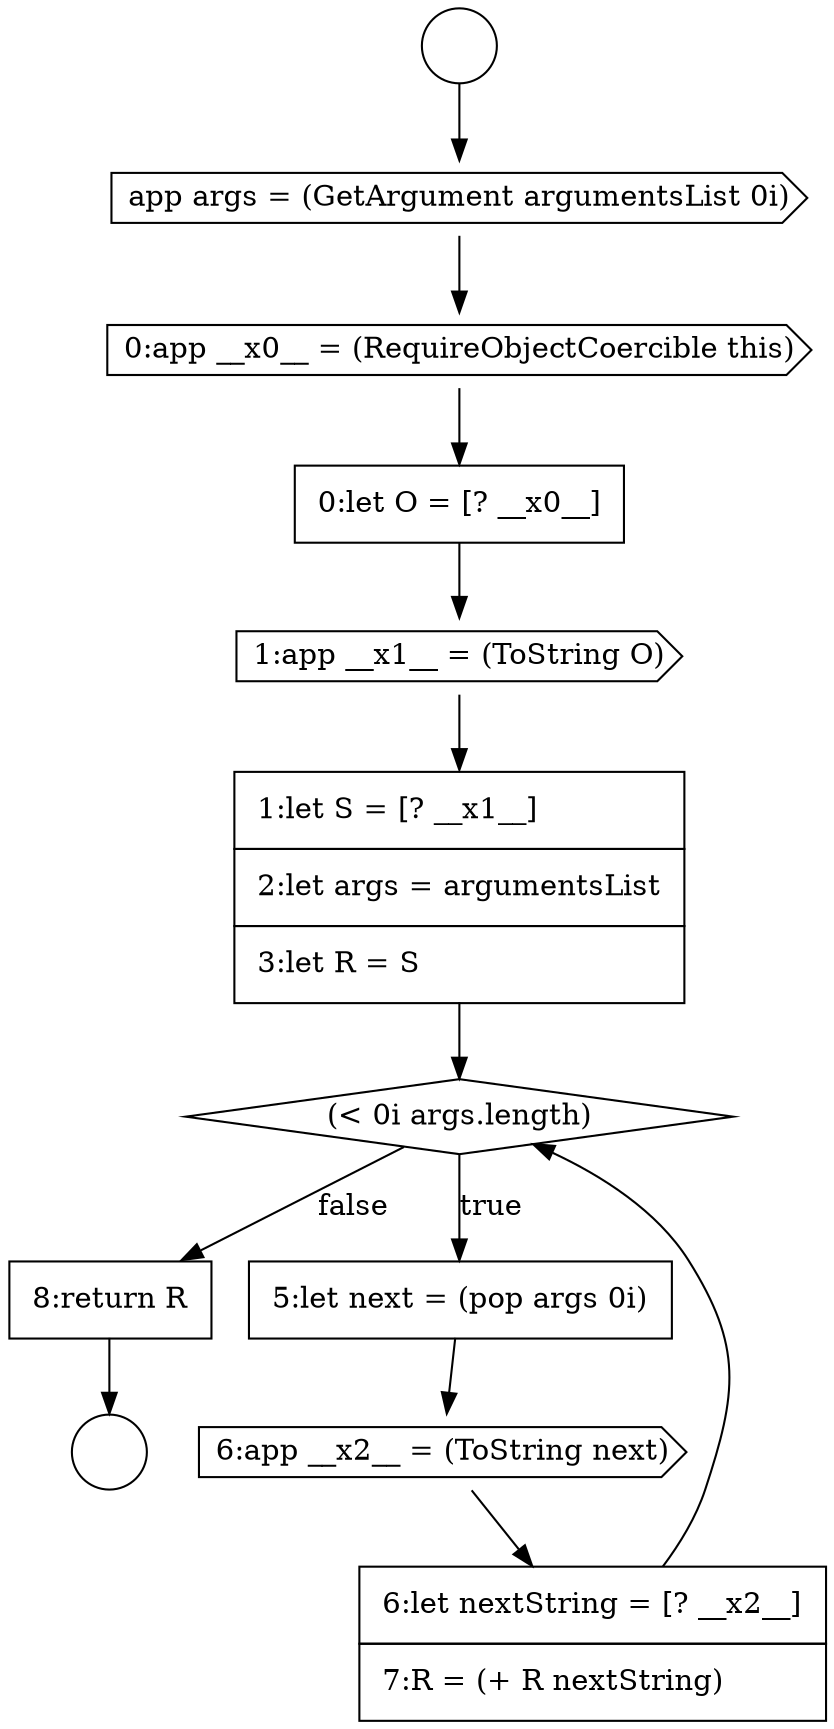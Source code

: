 digraph {
  node13740 [shape=diamond, label=<<font color="black">(&lt; 0i args.length)</font>> color="black" fillcolor="white" style=filled]
  node13736 [shape=cds, label=<<font color="black">0:app __x0__ = (RequireObjectCoercible this)</font>> color="black" fillcolor="white" style=filled]
  node13744 [shape=none, margin=0, label=<<font color="black">
    <table border="0" cellborder="1" cellspacing="0" cellpadding="10">
      <tr><td align="left">8:return R</td></tr>
    </table>
  </font>> color="black" fillcolor="white" style=filled]
  node13735 [shape=cds, label=<<font color="black">app args = (GetArgument argumentsList 0i)</font>> color="black" fillcolor="white" style=filled]
  node13741 [shape=none, margin=0, label=<<font color="black">
    <table border="0" cellborder="1" cellspacing="0" cellpadding="10">
      <tr><td align="left">5:let next = (pop args 0i)</td></tr>
    </table>
  </font>> color="black" fillcolor="white" style=filled]
  node13734 [shape=circle label=" " color="black" fillcolor="white" style=filled]
  node13737 [shape=none, margin=0, label=<<font color="black">
    <table border="0" cellborder="1" cellspacing="0" cellpadding="10">
      <tr><td align="left">0:let O = [? __x0__]</td></tr>
    </table>
  </font>> color="black" fillcolor="white" style=filled]
  node13742 [shape=cds, label=<<font color="black">6:app __x2__ = (ToString next)</font>> color="black" fillcolor="white" style=filled]
  node13739 [shape=none, margin=0, label=<<font color="black">
    <table border="0" cellborder="1" cellspacing="0" cellpadding="10">
      <tr><td align="left">1:let S = [? __x1__]</td></tr>
      <tr><td align="left">2:let args = argumentsList</td></tr>
      <tr><td align="left">3:let R = S</td></tr>
    </table>
  </font>> color="black" fillcolor="white" style=filled]
  node13733 [shape=circle label=" " color="black" fillcolor="white" style=filled]
  node13738 [shape=cds, label=<<font color="black">1:app __x1__ = (ToString O)</font>> color="black" fillcolor="white" style=filled]
  node13743 [shape=none, margin=0, label=<<font color="black">
    <table border="0" cellborder="1" cellspacing="0" cellpadding="10">
      <tr><td align="left">6:let nextString = [? __x2__]</td></tr>
      <tr><td align="left">7:R = (+ R nextString)</td></tr>
    </table>
  </font>> color="black" fillcolor="white" style=filled]
  node13742 -> node13743 [ color="black"]
  node13737 -> node13738 [ color="black"]
  node13741 -> node13742 [ color="black"]
  node13740 -> node13741 [label=<<font color="black">true</font>> color="black"]
  node13740 -> node13744 [label=<<font color="black">false</font>> color="black"]
  node13743 -> node13740 [ color="black"]
  node13736 -> node13737 [ color="black"]
  node13744 -> node13734 [ color="black"]
  node13739 -> node13740 [ color="black"]
  node13735 -> node13736 [ color="black"]
  node13733 -> node13735 [ color="black"]
  node13738 -> node13739 [ color="black"]
}
